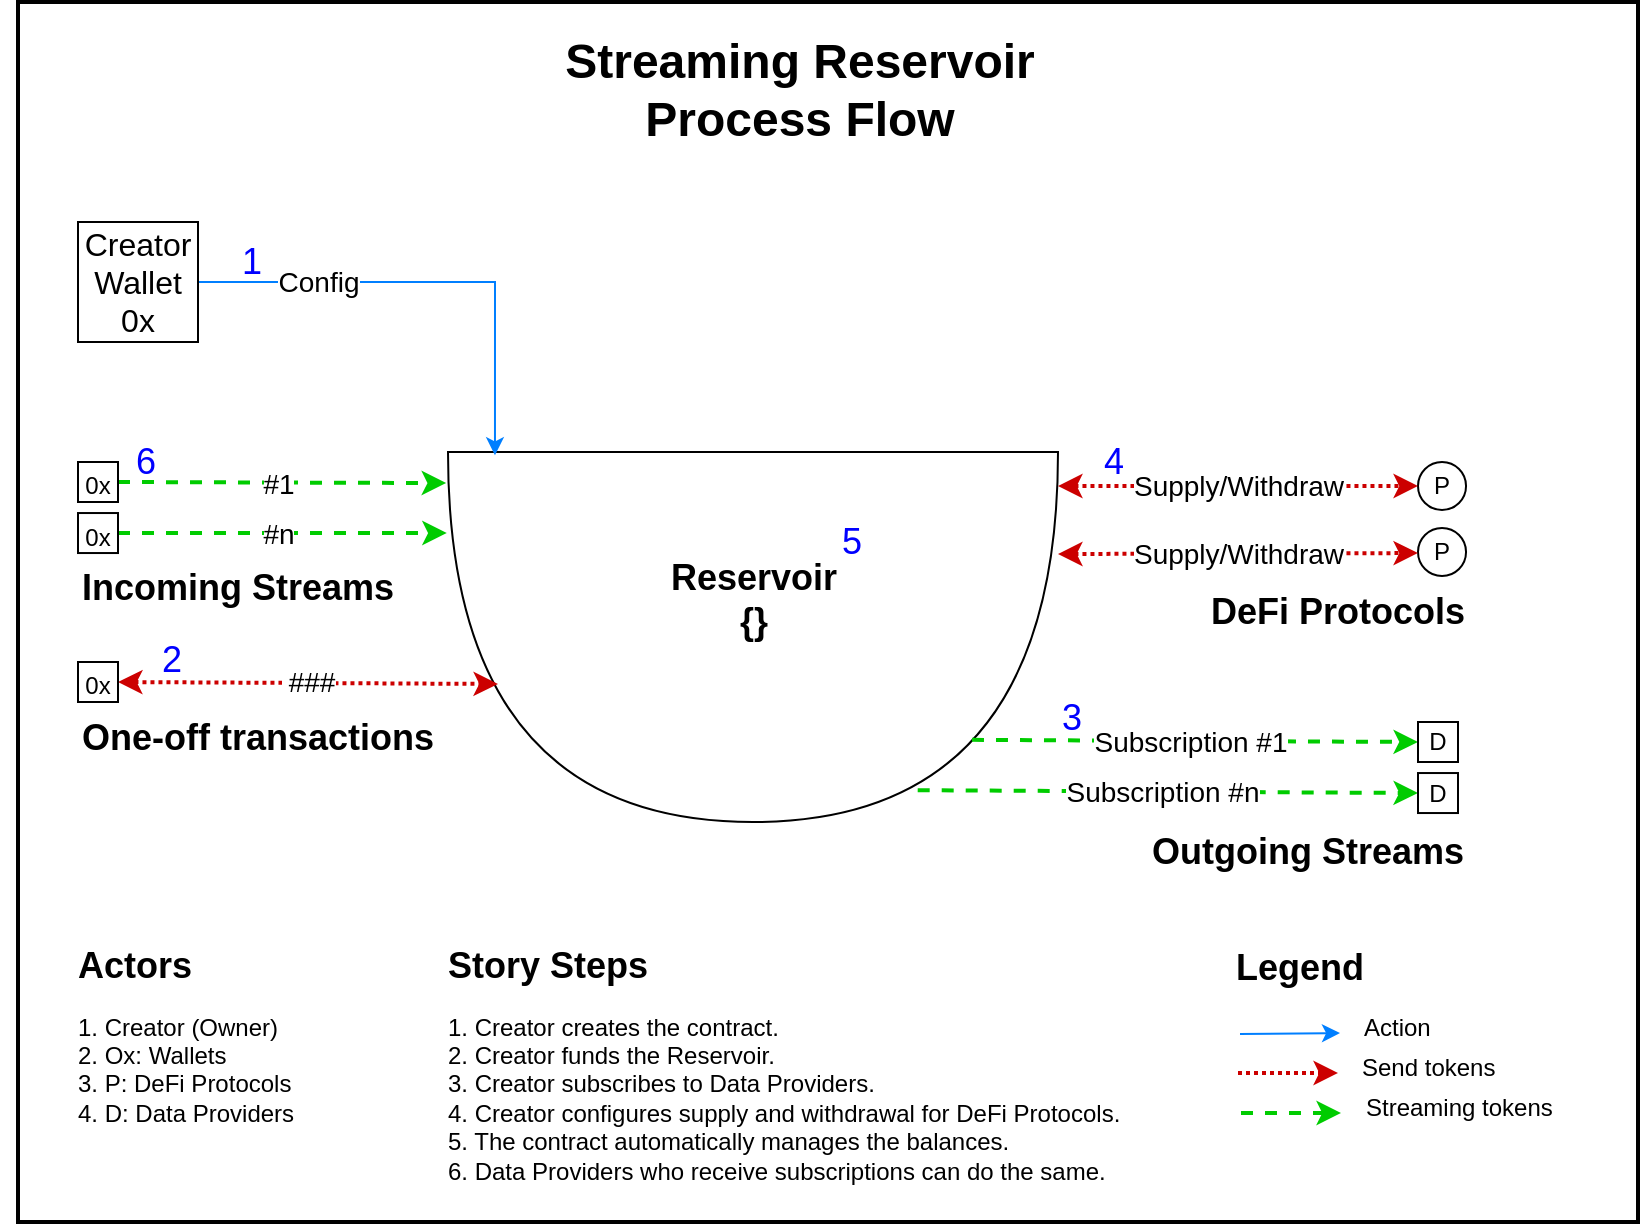 <mxfile version="18.1.1" type="device"><diagram id="ve8YKfI9AwYKyib_E6ow" name="Page-1"><mxGraphModel dx="595" dy="767" grid="1" gridSize="10" guides="1" tooltips="1" connect="1" arrows="1" fold="1" page="1" pageScale="1" pageWidth="827" pageHeight="1169" math="0" shadow="0"><root><mxCell id="0"/><mxCell id="1" parent="0"/><mxCell id="Qwi19YBDMrSUcyMEyS8D-26" value="" style="rounded=0;whiteSpace=wrap;html=1;strokeWidth=2;fillColor=none;strokeColor=default;" vertex="1" parent="1"><mxGeometry x="850" y="170" width="810" height="610" as="geometry"/></mxCell><mxCell id="_zmMKVioukvtAmdXN5hu-16" value="&lt;div style=&quot;font-size: 18px&quot; align=&quot;left&quot;&gt;&lt;font style=&quot;font-size: 18px&quot; color=&quot;#0000FF&quot;&gt;1&lt;/font&gt;&lt;/div&gt;" style="text;html=1;strokeColor=none;fillColor=none;align=left;verticalAlign=middle;whiteSpace=wrap;rounded=0;" parent="1" vertex="1"><mxGeometry x="960" y="290" width="20" height="20" as="geometry"/></mxCell><mxCell id="euFRSEvO4vOesDpvcWjM-25" value="&lt;font style=&quot;font-size: 18px&quot; color=&quot;#0000FF&quot;&gt;2&lt;/font&gt;" style="text;html=1;strokeColor=none;fillColor=none;align=left;verticalAlign=middle;whiteSpace=wrap;rounded=0;" parent="1" vertex="1"><mxGeometry x="920" y="489" width="30" height="20" as="geometry"/></mxCell><mxCell id="euFRSEvO4vOesDpvcWjM-27" value="&lt;font style=&quot;font-size: 18px&quot; color=&quot;#0000FF&quot;&gt;3&lt;/font&gt;" style="text;html=1;strokeColor=none;fillColor=none;align=left;verticalAlign=middle;whiteSpace=wrap;rounded=0;" parent="1" vertex="1"><mxGeometry x="1370" y="513" width="20" height="30" as="geometry"/></mxCell><mxCell id="euFRSEvO4vOesDpvcWjM-28" value="&lt;font style=&quot;font-size: 18px&quot; color=&quot;#0000FF&quot;&gt;4&lt;/font&gt;" style="text;html=1;strokeColor=none;fillColor=none;align=left;verticalAlign=middle;whiteSpace=wrap;rounded=0;" parent="1" vertex="1"><mxGeometry x="1391" y="390.0" width="20" height="20" as="geometry"/></mxCell><mxCell id="euFRSEvO4vOesDpvcWjM-29" value="&lt;font style=&quot;font-size: 18px&quot; color=&quot;#0000FF&quot;&gt;5, 6b&lt;/font&gt;" style="text;html=1;strokeColor=none;fillColor=none;align=left;verticalAlign=middle;whiteSpace=wrap;rounded=0;" parent="1" vertex="1"><mxGeometry x="1120" y="420.0" width="60" height="20" as="geometry"/></mxCell><mxCell id="93uGMBe0k2fmaU-Ir0mu-9" value="&lt;font style=&quot;font-size: 18px&quot; color=&quot;#0000FF&quot;&gt;6&lt;/font&gt;" style="text;html=1;strokeColor=none;fillColor=none;align=left;verticalAlign=middle;whiteSpace=wrap;rounded=0;" parent="1" vertex="1"><mxGeometry x="906.75" y="390" width="33.25" height="20" as="geometry"/></mxCell><mxCell id="Qwi19YBDMrSUcyMEyS8D-1" value="" style="shape=or;whiteSpace=wrap;html=1;rotation=90;" vertex="1" parent="1"><mxGeometry x="1125" y="335" width="185" height="305" as="geometry"/></mxCell><mxCell id="Qwi19YBDMrSUcyMEyS8D-5" style="edgeStyle=orthogonalEdgeStyle;rounded=0;orthogonalLoop=1;jettySize=auto;html=1;exitX=1;exitY=0.5;exitDx=0;exitDy=0;entryX=0.009;entryY=0.923;entryDx=0;entryDy=0;entryPerimeter=0;strokeColor=#007FFF;" edge="1" parent="1" source="Qwi19YBDMrSUcyMEyS8D-2" target="Qwi19YBDMrSUcyMEyS8D-1"><mxGeometry relative="1" as="geometry"/></mxCell><mxCell id="Qwi19YBDMrSUcyMEyS8D-10" value="&lt;font style=&quot;font-size: 14px&quot;&gt;Config&lt;br&gt;&lt;/font&gt;" style="edgeLabel;html=1;align=center;verticalAlign=middle;resizable=0;points=[];" vertex="1" connectable="0" parent="Qwi19YBDMrSUcyMEyS8D-5"><mxGeometry x="-0.494" relative="1" as="geometry"><mxPoint as="offset"/></mxGeometry></mxCell><mxCell id="Qwi19YBDMrSUcyMEyS8D-2" value="&lt;font style=&quot;font-size: 16px&quot;&gt;&lt;font style=&quot;font-size: 16px&quot;&gt;Creator Wallet&lt;/font&gt;&lt;br&gt;0x&lt;/font&gt;&lt;font style=&quot;font-size: 16px&quot;&gt;&lt;font style=&quot;font-size: 16px&quot;&gt;&lt;br&gt;&lt;/font&gt;&lt;/font&gt;" style="rounded=0;whiteSpace=wrap;html=1;" vertex="1" parent="1"><mxGeometry x="880" y="280" width="60" height="60" as="geometry"/></mxCell><mxCell id="Qwi19YBDMrSUcyMEyS8D-11" value="" style="endArrow=classic;html=1;dashed=1;strokeColor=#00CC00;strokeWidth=2;exitX=1;exitY=0.5;exitDx=0;exitDy=0;entryX=0.084;entryY=1.003;entryDx=0;entryDy=0;entryPerimeter=0;" edge="1" parent="1" source="Qwi19YBDMrSUcyMEyS8D-24" target="Qwi19YBDMrSUcyMEyS8D-1"><mxGeometry width="50" height="50" relative="1" as="geometry"><mxPoint x="920" y="407.52" as="sourcePoint"/><mxPoint x="1060" y="409.15" as="targetPoint"/></mxGeometry></mxCell><mxCell id="Qwi19YBDMrSUcyMEyS8D-13" value="&lt;font style=&quot;font-size: 14px&quot;&gt;#1&lt;/font&gt;" style="edgeLabel;html=1;align=center;verticalAlign=middle;resizable=0;points=[];" vertex="1" connectable="0" parent="Qwi19YBDMrSUcyMEyS8D-11"><mxGeometry x="-0.029" relative="1" as="geometry"><mxPoint as="offset"/></mxGeometry></mxCell><mxCell id="Qwi19YBDMrSUcyMEyS8D-14" value="" style="endArrow=classic;html=1;dashed=1;strokeColor=#00CC00;strokeWidth=2;exitX=1;exitY=0.5;exitDx=0;exitDy=0;entryX=0.219;entryY=1.002;entryDx=0;entryDy=0;entryPerimeter=0;" edge="1" parent="1" source="Qwi19YBDMrSUcyMEyS8D-23" target="Qwi19YBDMrSUcyMEyS8D-1"><mxGeometry width="50" height="50" relative="1" as="geometry"><mxPoint x="920" y="453" as="sourcePoint"/><mxPoint x="1060" y="454.63" as="targetPoint"/></mxGeometry></mxCell><mxCell id="Qwi19YBDMrSUcyMEyS8D-15" value="&lt;font style=&quot;font-size: 14px&quot;&gt;#n&lt;/font&gt;" style="edgeLabel;html=1;align=center;verticalAlign=middle;resizable=0;points=[];" vertex="1" connectable="0" parent="Qwi19YBDMrSUcyMEyS8D-14"><mxGeometry x="-0.029" relative="1" as="geometry"><mxPoint as="offset"/></mxGeometry></mxCell><mxCell id="Qwi19YBDMrSUcyMEyS8D-17" value="&lt;h1 align=&quot;center&quot;&gt;Streaming Reservoir&lt;br&gt;Process Flow&lt;br&gt;&lt;/h1&gt;&lt;p align=&quot;center&quot;&gt;&lt;br&gt;&lt;br&gt;&lt;/p&gt;" style="text;html=1;strokeColor=none;fillColor=none;spacing=5;spacingTop=-20;whiteSpace=wrap;overflow=hidden;rounded=0;hachureGap=4;pointerEvents=0;align=center;" vertex="1" parent="1"><mxGeometry x="841" y="180" width="800" height="70" as="geometry"/></mxCell><mxCell id="Qwi19YBDMrSUcyMEyS8D-18" value="&lt;div align=&quot;left&quot;&gt;&lt;h4&gt;&lt;font style=&quot;font-size: 14px;&quot;&gt;&lt;b&gt;&lt;font style=&quot;font-size: 18px&quot;&gt;Incoming Streams&lt;/font&gt;&lt;/b&gt;&lt;/font&gt;&lt;/h4&gt;&lt;/div&gt;" style="text;html=1;strokeColor=none;fillColor=none;align=center;verticalAlign=middle;whiteSpace=wrap;rounded=0;" vertex="1" parent="1"><mxGeometry x="880" y="453" width="160" height="20" as="geometry"/></mxCell><mxCell id="Qwi19YBDMrSUcyMEyS8D-19" value="&amp;nbsp;&lt;font style=&quot;font-size: 14px&quot;&gt;###&lt;br&gt;&lt;/font&gt;" style="startArrow=classic;endArrow=classic;html=1;strokeColor=#CC0000;strokeWidth=2;dashed=1;dashPattern=1 1;exitX=1;exitY=0.5;exitDx=0;exitDy=0;" edge="1" parent="1" source="Qwi19YBDMrSUcyMEyS8D-22"><mxGeometry width="50" height="50" relative="1" as="geometry"><mxPoint x="920" y="510" as="sourcePoint"/><mxPoint x="1090" y="511" as="targetPoint"/></mxGeometry></mxCell><mxCell id="Qwi19YBDMrSUcyMEyS8D-20" value="&lt;div align=&quot;left&quot;&gt;&lt;h4&gt;&lt;b&gt;&lt;font style=&quot;font-size: 18px&quot;&gt;One-off transactions&lt;br&gt;&lt;/font&gt;&lt;/b&gt;&lt;/h4&gt;&lt;/div&gt;" style="text;html=1;strokeColor=none;fillColor=none;align=center;verticalAlign=middle;whiteSpace=wrap;rounded=0;" vertex="1" parent="1"><mxGeometry x="880" y="528" width="180" height="20" as="geometry"/></mxCell><mxCell id="Qwi19YBDMrSUcyMEyS8D-22" value="&lt;font style=&quot;font-size: 12px;&quot;&gt;0x&lt;/font&gt;&lt;font style=&quot;font-size: 16px&quot;&gt;&lt;font style=&quot;font-size: 16px&quot;&gt;&lt;br&gt;&lt;/font&gt;&lt;/font&gt;" style="rounded=0;whiteSpace=wrap;html=1;" vertex="1" parent="1"><mxGeometry x="880" y="500" width="20" height="20" as="geometry"/></mxCell><mxCell id="Qwi19YBDMrSUcyMEyS8D-23" value="&lt;font style=&quot;font-size: 12px;&quot;&gt;0x&lt;/font&gt;&lt;font style=&quot;font-size: 16px&quot;&gt;&lt;font style=&quot;font-size: 16px&quot;&gt;&lt;br&gt;&lt;/font&gt;&lt;/font&gt;" style="rounded=0;whiteSpace=wrap;html=1;" vertex="1" parent="1"><mxGeometry x="880" y="425.52" width="20" height="20" as="geometry"/></mxCell><mxCell id="Qwi19YBDMrSUcyMEyS8D-24" value="&lt;font style=&quot;font-size: 12px;&quot;&gt;0x&lt;/font&gt;&lt;font style=&quot;font-size: 16px&quot;&gt;&lt;font style=&quot;font-size: 16px&quot;&gt;&lt;br&gt;&lt;/font&gt;&lt;/font&gt;" style="rounded=0;whiteSpace=wrap;html=1;" vertex="1" parent="1"><mxGeometry x="880" y="400" width="20" height="20" as="geometry"/></mxCell><mxCell id="Qwi19YBDMrSUcyMEyS8D-25" value="&lt;font style=&quot;font-size: 12px;&quot;&gt;P&lt;/font&gt;" style="ellipse;whiteSpace=wrap;html=1;aspect=fixed;" vertex="1" parent="1"><mxGeometry x="1550" y="400" width="24.02" height="24.02" as="geometry"/></mxCell><mxCell id="Qwi19YBDMrSUcyMEyS8D-27" value="&lt;font style=&quot;font-size: 12px;&quot;&gt;P&lt;/font&gt;" style="ellipse;whiteSpace=wrap;html=1;aspect=fixed;" vertex="1" parent="1"><mxGeometry x="1550" y="433" width="24.02" height="24.02" as="geometry"/></mxCell><mxCell id="Qwi19YBDMrSUcyMEyS8D-28" value="&lt;font style=&quot;font-size: 14px&quot;&gt;Supply/Withdraw&lt;br&gt;&lt;/font&gt;" style="startArrow=classic;endArrow=classic;html=1;strokeColor=#CC0000;strokeWidth=2;dashed=1;dashPattern=1 1;entryX=0;entryY=0.5;entryDx=0;entryDy=0;" edge="1" parent="1" target="Qwi19YBDMrSUcyMEyS8D-25"><mxGeometry width="50" height="50" relative="1" as="geometry"><mxPoint x="1370" y="412" as="sourcePoint"/><mxPoint x="1518.92" y="413.965" as="targetPoint"/></mxGeometry></mxCell><mxCell id="Qwi19YBDMrSUcyMEyS8D-30" value="&lt;font style=&quot;font-size: 14px&quot;&gt;Supply/Withdraw&lt;/font&gt;" style="startArrow=classic;endArrow=classic;html=1;strokeColor=#CC0000;strokeWidth=2;dashed=1;dashPattern=1 1;entryX=0;entryY=0.5;entryDx=0;entryDy=0;" edge="1" parent="1"><mxGeometry width="50" height="50" relative="1" as="geometry"><mxPoint x="1370" y="446" as="sourcePoint"/><mxPoint x="1550.0" y="445.53" as="targetPoint"/></mxGeometry></mxCell><mxCell id="Qwi19YBDMrSUcyMEyS8D-32" value="&lt;div align=&quot;right&quot;&gt;&lt;h4&gt;&lt;b&gt;&lt;font style=&quot;font-size: 18px&quot;&gt;DeFi Protocols&lt;br&gt;&lt;/font&gt;&lt;/b&gt;&lt;/h4&gt;&lt;/div&gt;" style="text;html=1;strokeColor=none;fillColor=none;align=center;verticalAlign=middle;whiteSpace=wrap;rounded=0;" vertex="1" parent="1"><mxGeometry x="1430" y="465" width="160" height="20" as="geometry"/></mxCell><mxCell id="Qwi19YBDMrSUcyMEyS8D-33" value="&lt;h2&gt;&lt;font style=&quot;font-size: 14px;&quot;&gt;&lt;b&gt;&lt;font style=&quot;font-size: 18px&quot;&gt;Reservoir&lt;br&gt;{}&lt;/font&gt;&lt;/b&gt;&lt;/font&gt;&lt;/h2&gt;" style="text;html=1;strokeColor=none;fillColor=none;align=center;verticalAlign=middle;whiteSpace=wrap;rounded=0;" vertex="1" parent="1"><mxGeometry x="1167.5" y="450" width="100" height="37" as="geometry"/></mxCell><mxCell id="Qwi19YBDMrSUcyMEyS8D-41" value="" style="endArrow=classic;html=1;dashed=1;strokeColor=#00CC00;strokeWidth=2;exitX=0.778;exitY=0.141;exitDx=0;exitDy=0;entryX=0;entryY=0.5;entryDx=0;entryDy=0;exitPerimeter=0;" edge="1" parent="1" source="Qwi19YBDMrSUcyMEyS8D-1" target="Qwi19YBDMrSUcyMEyS8D-48"><mxGeometry width="50" height="50" relative="1" as="geometry"><mxPoint x="1339.5" y="539.5" as="sourcePoint"/><mxPoint x="1544.085" y="540.54" as="targetPoint"/></mxGeometry></mxCell><mxCell id="Qwi19YBDMrSUcyMEyS8D-42" value="&lt;font style=&quot;font-size: 14px&quot;&gt;Subscription #1&lt;/font&gt;" style="edgeLabel;html=1;align=center;verticalAlign=middle;resizable=0;points=[];" vertex="1" connectable="0" parent="Qwi19YBDMrSUcyMEyS8D-41"><mxGeometry x="-0.029" relative="1" as="geometry"><mxPoint as="offset"/></mxGeometry></mxCell><mxCell id="Qwi19YBDMrSUcyMEyS8D-43" value="" style="endArrow=classic;html=1;dashed=1;strokeColor=#00CC00;strokeWidth=2;exitX=0.914;exitY=0.23;exitDx=0;exitDy=0;entryX=0;entryY=0.5;entryDx=0;entryDy=0;exitPerimeter=0;" edge="1" parent="1" source="Qwi19YBDMrSUcyMEyS8D-1" target="Qwi19YBDMrSUcyMEyS8D-50"><mxGeometry width="50" height="50" relative="1" as="geometry"><mxPoint x="1317.54" y="564.475" as="sourcePoint"/><mxPoint x="1544.39" y="565.515" as="targetPoint"/></mxGeometry></mxCell><mxCell id="Qwi19YBDMrSUcyMEyS8D-44" value="&lt;font style=&quot;font-size: 14px&quot;&gt;&lt;font style=&quot;font-size: 14px&quot;&gt;Subscription #&lt;/font&gt;n&lt;/font&gt;" style="edgeLabel;html=1;align=center;verticalAlign=middle;resizable=0;points=[];" vertex="1" connectable="0" parent="Qwi19YBDMrSUcyMEyS8D-43"><mxGeometry x="-0.029" relative="1" as="geometry"><mxPoint as="offset"/></mxGeometry></mxCell><mxCell id="Qwi19YBDMrSUcyMEyS8D-45" value="&lt;div align=&quot;left&quot;&gt;&lt;h4&gt;&lt;b&gt;&lt;font style=&quot;font-size: 18px&quot;&gt;Outgoing Streams&lt;br&gt;&lt;/font&gt;&lt;/b&gt;&lt;/h4&gt;&lt;/div&gt;" style="text;html=1;strokeColor=none;fillColor=none;align=center;verticalAlign=middle;whiteSpace=wrap;rounded=0;" vertex="1" parent="1"><mxGeometry x="1390" y="585" width="210" height="20" as="geometry"/></mxCell><mxCell id="Qwi19YBDMrSUcyMEyS8D-48" value="D" style="rounded=0;whiteSpace=wrap;html=1;" vertex="1" parent="1"><mxGeometry x="1550" y="530" width="20" height="20" as="geometry"/></mxCell><mxCell id="Qwi19YBDMrSUcyMEyS8D-50" value="D" style="rounded=0;whiteSpace=wrap;html=1;" vertex="1" parent="1"><mxGeometry x="1550" y="555.52" width="20" height="20" as="geometry"/></mxCell><mxCell id="Qwi19YBDMrSUcyMEyS8D-51" value="&lt;b&gt;&lt;font style=&quot;font-size: 18px&quot;&gt;Legend&lt;/font&gt;&lt;/b&gt;" style="text;html=1;strokeColor=none;fillColor=none;align=center;verticalAlign=middle;whiteSpace=wrap;rounded=0;" vertex="1" parent="1"><mxGeometry x="1471" y="643" width="40" height="20" as="geometry"/></mxCell><mxCell id="Qwi19YBDMrSUcyMEyS8D-52" value="" style="endArrow=classic;html=1;dashed=1;strokeColor=#00CC00;strokeWidth=2;" edge="1" parent="1"><mxGeometry width="50" height="50" relative="1" as="geometry"><mxPoint x="1461.5" y="725.5" as="sourcePoint"/><mxPoint x="1511.5" y="725.5" as="targetPoint"/></mxGeometry></mxCell><mxCell id="Qwi19YBDMrSUcyMEyS8D-53" value="&lt;div align=&quot;left&quot;&gt;Streaming tokens&lt;/div&gt;" style="text;html=1;strokeColor=none;fillColor=none;align=left;verticalAlign=middle;whiteSpace=wrap;rounded=0;" vertex="1" parent="1"><mxGeometry x="1521.5" y="713" width="99" height="20" as="geometry"/></mxCell><mxCell id="Qwi19YBDMrSUcyMEyS8D-54" value="" style="endArrow=classic;html=1;strokeColor=#007FFF;" edge="1" parent="1"><mxGeometry width="50" height="50" relative="1" as="geometry"><mxPoint x="1461" y="686" as="sourcePoint"/><mxPoint x="1511" y="685.5" as="targetPoint"/></mxGeometry></mxCell><mxCell id="Qwi19YBDMrSUcyMEyS8D-55" value="&lt;div&gt;Action&lt;/div&gt;" style="text;html=1;strokeColor=none;fillColor=none;align=left;verticalAlign=middle;whiteSpace=wrap;rounded=0;" vertex="1" parent="1"><mxGeometry x="1521" y="673" width="40" height="20" as="geometry"/></mxCell><mxCell id="Qwi19YBDMrSUcyMEyS8D-56" value="" style="endArrow=classic;html=1;strokeColor=#CC0000;strokeWidth=2;dashed=1;dashPattern=1 1;" edge="1" parent="1"><mxGeometry width="50" height="50" relative="1" as="geometry"><mxPoint x="1460" y="705.5" as="sourcePoint"/><mxPoint x="1510" y="705.5" as="targetPoint"/></mxGeometry></mxCell><mxCell id="Qwi19YBDMrSUcyMEyS8D-57" value="Send tokens" style="text;html=1;strokeColor=none;fillColor=none;align=left;verticalAlign=middle;whiteSpace=wrap;rounded=0;" vertex="1" parent="1"><mxGeometry x="1520" y="693" width="70" height="20" as="geometry"/></mxCell><mxCell id="Qwi19YBDMrSUcyMEyS8D-59" value="&lt;h1 style=&quot;font-size: 18px&quot;&gt;Actors&lt;br&gt;&lt;/h1&gt;&lt;p&gt;1. Creator (Owner)&lt;br&gt;2. Ox: Wallets&lt;br&gt;3. P: DeFi Protocols&lt;br&gt;4. D: Data Providers&lt;br&gt;&lt;br&gt;&lt;/p&gt;" style="text;html=1;strokeColor=none;fillColor=none;spacing=5;spacingTop=-20;whiteSpace=wrap;overflow=hidden;rounded=0;hachureGap=4;pointerEvents=0;" vertex="1" parent="1"><mxGeometry x="875" y="640" width="170" height="120" as="geometry"/></mxCell><mxCell id="Qwi19YBDMrSUcyMEyS8D-60" value="&lt;h1 style=&quot;font-size: 18px&quot;&gt;Story Steps&lt;br&gt;&lt;/h1&gt;&lt;p&gt;1. Creator creates the contract. &lt;br&gt;2. Creator funds the Reservoir.&lt;br&gt;3. Creator subscribes to Data Providers.&lt;br&gt;4. Creator configures supply and withdrawal for DeFi Protocols.&lt;br&gt;5. The contract automatically manages the balances.&lt;br&gt;6. Data Providers who receive subscriptions can do the same.&lt;br&gt;&lt;br&gt;&lt;/p&gt;" style="text;html=1;strokeColor=none;fillColor=none;spacing=5;spacingTop=-20;whiteSpace=wrap;overflow=hidden;rounded=0;hachureGap=4;pointerEvents=0;" vertex="1" parent="1"><mxGeometry x="1060" y="640" width="351" height="130" as="geometry"/></mxCell><mxCell id="Qwi19YBDMrSUcyMEyS8D-62" value="&lt;font style=&quot;font-size: 18px&quot; color=&quot;#0000FF&quot;&gt;5&lt;/font&gt;" style="text;html=1;strokeColor=none;fillColor=none;align=left;verticalAlign=middle;whiteSpace=wrap;rounded=0;" vertex="1" parent="1"><mxGeometry x="1260" y="430" width="33.25" height="20" as="geometry"/></mxCell></root></mxGraphModel></diagram></mxfile>